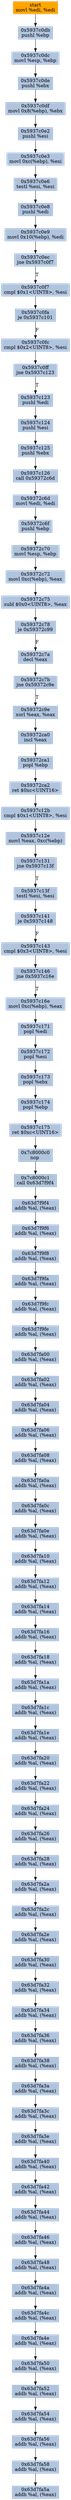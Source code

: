 digraph G {
node[shape=rectangle,style=filled,fillcolor=lightsteelblue,color=lightsteelblue]
bgcolor="transparent"
a0x5937c0d9movl_edi_edi[label="start\nmovl %edi, %edi",color="lightgrey",fillcolor="orange"];
a0x5937c0dbpushl_ebp[label="0x5937c0db\npushl %ebp"];
a0x5937c0dcmovl_esp_ebp[label="0x5937c0dc\nmovl %esp, %ebp"];
a0x5937c0depushl_ebx[label="0x5937c0de\npushl %ebx"];
a0x5937c0dfmovl_0x8ebp__ebx[label="0x5937c0df\nmovl 0x8(%ebp), %ebx"];
a0x5937c0e2pushl_esi[label="0x5937c0e2\npushl %esi"];
a0x5937c0e3movl_0xcebp__esi[label="0x5937c0e3\nmovl 0xc(%ebp), %esi"];
a0x5937c0e6testl_esi_esi[label="0x5937c0e6\ntestl %esi, %esi"];
a0x5937c0e8pushl_edi[label="0x5937c0e8\npushl %edi"];
a0x5937c0e9movl_0x10ebp__edi[label="0x5937c0e9\nmovl 0x10(%ebp), %edi"];
a0x5937c0ecjne_0x5937c0f7[label="0x5937c0ec\njne 0x5937c0f7"];
a0x5937c0f7cmpl_0x1UINT8_esi[label="0x5937c0f7\ncmpl $0x1<UINT8>, %esi"];
a0x5937c0faje_0x5937c101[label="0x5937c0fa\nje 0x5937c101"];
a0x5937c0fccmpl_0x2UINT8_esi[label="0x5937c0fc\ncmpl $0x2<UINT8>, %esi"];
a0x5937c0ffjne_0x5937c123[label="0x5937c0ff\njne 0x5937c123"];
a0x5937c123pushl_edi[label="0x5937c123\npushl %edi"];
a0x5937c124pushl_esi[label="0x5937c124\npushl %esi"];
a0x5937c125pushl_ebx[label="0x5937c125\npushl %ebx"];
a0x5937c126call_0x59372c6d[label="0x5937c126\ncall 0x59372c6d"];
a0x59372c6dmovl_edi_edi[label="0x59372c6d\nmovl %edi, %edi"];
a0x59372c6fpushl_ebp[label="0x59372c6f\npushl %ebp"];
a0x59372c70movl_esp_ebp[label="0x59372c70\nmovl %esp, %ebp"];
a0x59372c72movl_0xcebp__eax[label="0x59372c72\nmovl 0xc(%ebp), %eax"];
a0x59372c75subl_0x0UINT8_eax[label="0x59372c75\nsubl $0x0<UINT8>, %eax"];
a0x59372c78je_0x59372c99[label="0x59372c78\nje 0x59372c99"];
a0x59372c7adecl_eax[label="0x59372c7a\ndecl %eax"];
a0x59372c7bjne_0x59372c9e[label="0x59372c7b\njne 0x59372c9e"];
a0x59372c9exorl_eax_eax[label="0x59372c9e\nxorl %eax, %eax"];
a0x59372ca0incl_eax[label="0x59372ca0\nincl %eax"];
a0x59372ca1popl_ebp[label="0x59372ca1\npopl %ebp"];
a0x59372ca2ret_0xcUINT16[label="0x59372ca2\nret $0xc<UINT16>"];
a0x5937c12bcmpl_0x1UINT8_esi[label="0x5937c12b\ncmpl $0x1<UINT8>, %esi"];
a0x5937c12emovl_eax_0xcebp_[label="0x5937c12e\nmovl %eax, 0xc(%ebp)"];
a0x5937c131jne_0x5937c13f[label="0x5937c131\njne 0x5937c13f"];
a0x5937c13ftestl_esi_esi[label="0x5937c13f\ntestl %esi, %esi"];
a0x5937c141je_0x5937c148[label="0x5937c141\nje 0x5937c148"];
a0x5937c143cmpl_0x3UINT8_esi[label="0x5937c143\ncmpl $0x3<UINT8>, %esi"];
a0x5937c146jne_0x5937c16e[label="0x5937c146\njne 0x5937c16e"];
a0x5937c16emovl_0xcebp__eax[label="0x5937c16e\nmovl 0xc(%ebp), %eax"];
a0x5937c171popl_edi[label="0x5937c171\npopl %edi"];
a0x5937c172popl_esi[label="0x5937c172\npopl %esi"];
a0x5937c173popl_ebx[label="0x5937c173\npopl %ebx"];
a0x5937c174popl_ebp[label="0x5937c174\npopl %ebp"];
a0x5937c175ret_0xcUINT16[label="0x5937c175\nret $0xc<UINT16>"];
a0x7c8000c0nop_[label="0x7c8000c0\nnop "];
a0x7c8000c1call_0x63d7f9f4[label="0x7c8000c1\ncall 0x63d7f9f4"];
a0x63d7f9f4addb_al_eax_[label="0x63d7f9f4\naddb %al, (%eax)"];
a0x63d7f9f6addb_al_eax_[label="0x63d7f9f6\naddb %al, (%eax)"];
a0x63d7f9f8addb_al_eax_[label="0x63d7f9f8\naddb %al, (%eax)"];
a0x63d7f9faaddb_al_eax_[label="0x63d7f9fa\naddb %al, (%eax)"];
a0x63d7f9fcaddb_al_eax_[label="0x63d7f9fc\naddb %al, (%eax)"];
a0x63d7f9feaddb_al_eax_[label="0x63d7f9fe\naddb %al, (%eax)"];
a0x63d7fa00addb_al_eax_[label="0x63d7fa00\naddb %al, (%eax)"];
a0x63d7fa02addb_al_eax_[label="0x63d7fa02\naddb %al, (%eax)"];
a0x63d7fa04addb_al_eax_[label="0x63d7fa04\naddb %al, (%eax)"];
a0x63d7fa06addb_al_eax_[label="0x63d7fa06\naddb %al, (%eax)"];
a0x63d7fa08addb_al_eax_[label="0x63d7fa08\naddb %al, (%eax)"];
a0x63d7fa0aaddb_al_eax_[label="0x63d7fa0a\naddb %al, (%eax)"];
a0x63d7fa0caddb_al_eax_[label="0x63d7fa0c\naddb %al, (%eax)"];
a0x63d7fa0eaddb_al_eax_[label="0x63d7fa0e\naddb %al, (%eax)"];
a0x63d7fa10addb_al_eax_[label="0x63d7fa10\naddb %al, (%eax)"];
a0x63d7fa12addb_al_eax_[label="0x63d7fa12\naddb %al, (%eax)"];
a0x63d7fa14addb_al_eax_[label="0x63d7fa14\naddb %al, (%eax)"];
a0x63d7fa16addb_al_eax_[label="0x63d7fa16\naddb %al, (%eax)"];
a0x63d7fa18addb_al_eax_[label="0x63d7fa18\naddb %al, (%eax)"];
a0x63d7fa1aaddb_al_eax_[label="0x63d7fa1a\naddb %al, (%eax)"];
a0x63d7fa1caddb_al_eax_[label="0x63d7fa1c\naddb %al, (%eax)"];
a0x63d7fa1eaddb_al_eax_[label="0x63d7fa1e\naddb %al, (%eax)"];
a0x63d7fa20addb_al_eax_[label="0x63d7fa20\naddb %al, (%eax)"];
a0x63d7fa22addb_al_eax_[label="0x63d7fa22\naddb %al, (%eax)"];
a0x63d7fa24addb_al_eax_[label="0x63d7fa24\naddb %al, (%eax)"];
a0x63d7fa26addb_al_eax_[label="0x63d7fa26\naddb %al, (%eax)"];
a0x63d7fa28addb_al_eax_[label="0x63d7fa28\naddb %al, (%eax)"];
a0x63d7fa2aaddb_al_eax_[label="0x63d7fa2a\naddb %al, (%eax)"];
a0x63d7fa2caddb_al_eax_[label="0x63d7fa2c\naddb %al, (%eax)"];
a0x63d7fa2eaddb_al_eax_[label="0x63d7fa2e\naddb %al, (%eax)"];
a0x63d7fa30addb_al_eax_[label="0x63d7fa30\naddb %al, (%eax)"];
a0x63d7fa32addb_al_eax_[label="0x63d7fa32\naddb %al, (%eax)"];
a0x63d7fa34addb_al_eax_[label="0x63d7fa34\naddb %al, (%eax)"];
a0x63d7fa36addb_al_eax_[label="0x63d7fa36\naddb %al, (%eax)"];
a0x63d7fa38addb_al_eax_[label="0x63d7fa38\naddb %al, (%eax)"];
a0x63d7fa3aaddb_al_eax_[label="0x63d7fa3a\naddb %al, (%eax)"];
a0x63d7fa3caddb_al_eax_[label="0x63d7fa3c\naddb %al, (%eax)"];
a0x63d7fa3eaddb_al_eax_[label="0x63d7fa3e\naddb %al, (%eax)"];
a0x63d7fa40addb_al_eax_[label="0x63d7fa40\naddb %al, (%eax)"];
a0x63d7fa42addb_al_eax_[label="0x63d7fa42\naddb %al, (%eax)"];
a0x63d7fa44addb_al_eax_[label="0x63d7fa44\naddb %al, (%eax)"];
a0x63d7fa46addb_al_eax_[label="0x63d7fa46\naddb %al, (%eax)"];
a0x63d7fa48addb_al_eax_[label="0x63d7fa48\naddb %al, (%eax)"];
a0x63d7fa4aaddb_al_eax_[label="0x63d7fa4a\naddb %al, (%eax)"];
a0x63d7fa4caddb_al_eax_[label="0x63d7fa4c\naddb %al, (%eax)"];
a0x63d7fa4eaddb_al_eax_[label="0x63d7fa4e\naddb %al, (%eax)"];
a0x63d7fa50addb_al_eax_[label="0x63d7fa50\naddb %al, (%eax)"];
a0x63d7fa52addb_al_eax_[label="0x63d7fa52\naddb %al, (%eax)"];
a0x63d7fa54addb_al_eax_[label="0x63d7fa54\naddb %al, (%eax)"];
a0x63d7fa56addb_al_eax_[label="0x63d7fa56\naddb %al, (%eax)"];
a0x63d7fa58addb_al_eax_[label="0x63d7fa58\naddb %al, (%eax)"];
a0x63d7fa5aaddb_al_eax_[label="0x63d7fa5a\naddb %al, (%eax)"];
a0x5937c0d9movl_edi_edi -> a0x5937c0dbpushl_ebp [color="#000000"];
a0x5937c0dbpushl_ebp -> a0x5937c0dcmovl_esp_ebp [color="#000000"];
a0x5937c0dcmovl_esp_ebp -> a0x5937c0depushl_ebx [color="#000000"];
a0x5937c0depushl_ebx -> a0x5937c0dfmovl_0x8ebp__ebx [color="#000000"];
a0x5937c0dfmovl_0x8ebp__ebx -> a0x5937c0e2pushl_esi [color="#000000"];
a0x5937c0e2pushl_esi -> a0x5937c0e3movl_0xcebp__esi [color="#000000"];
a0x5937c0e3movl_0xcebp__esi -> a0x5937c0e6testl_esi_esi [color="#000000"];
a0x5937c0e6testl_esi_esi -> a0x5937c0e8pushl_edi [color="#000000"];
a0x5937c0e8pushl_edi -> a0x5937c0e9movl_0x10ebp__edi [color="#000000"];
a0x5937c0e9movl_0x10ebp__edi -> a0x5937c0ecjne_0x5937c0f7 [color="#000000"];
a0x5937c0ecjne_0x5937c0f7 -> a0x5937c0f7cmpl_0x1UINT8_esi [color="#000000",label="T"];
a0x5937c0f7cmpl_0x1UINT8_esi -> a0x5937c0faje_0x5937c101 [color="#000000"];
a0x5937c0faje_0x5937c101 -> a0x5937c0fccmpl_0x2UINT8_esi [color="#000000",label="F"];
a0x5937c0fccmpl_0x2UINT8_esi -> a0x5937c0ffjne_0x5937c123 [color="#000000"];
a0x5937c0ffjne_0x5937c123 -> a0x5937c123pushl_edi [color="#000000",label="T"];
a0x5937c123pushl_edi -> a0x5937c124pushl_esi [color="#000000"];
a0x5937c124pushl_esi -> a0x5937c125pushl_ebx [color="#000000"];
a0x5937c125pushl_ebx -> a0x5937c126call_0x59372c6d [color="#000000"];
a0x5937c126call_0x59372c6d -> a0x59372c6dmovl_edi_edi [color="#000000"];
a0x59372c6dmovl_edi_edi -> a0x59372c6fpushl_ebp [color="#000000"];
a0x59372c6fpushl_ebp -> a0x59372c70movl_esp_ebp [color="#000000"];
a0x59372c70movl_esp_ebp -> a0x59372c72movl_0xcebp__eax [color="#000000"];
a0x59372c72movl_0xcebp__eax -> a0x59372c75subl_0x0UINT8_eax [color="#000000"];
a0x59372c75subl_0x0UINT8_eax -> a0x59372c78je_0x59372c99 [color="#000000"];
a0x59372c78je_0x59372c99 -> a0x59372c7adecl_eax [color="#000000",label="F"];
a0x59372c7adecl_eax -> a0x59372c7bjne_0x59372c9e [color="#000000"];
a0x59372c7bjne_0x59372c9e -> a0x59372c9exorl_eax_eax [color="#000000",label="T"];
a0x59372c9exorl_eax_eax -> a0x59372ca0incl_eax [color="#000000"];
a0x59372ca0incl_eax -> a0x59372ca1popl_ebp [color="#000000"];
a0x59372ca1popl_ebp -> a0x59372ca2ret_0xcUINT16 [color="#000000"];
a0x59372ca2ret_0xcUINT16 -> a0x5937c12bcmpl_0x1UINT8_esi [color="#000000"];
a0x5937c12bcmpl_0x1UINT8_esi -> a0x5937c12emovl_eax_0xcebp_ [color="#000000"];
a0x5937c12emovl_eax_0xcebp_ -> a0x5937c131jne_0x5937c13f [color="#000000"];
a0x5937c131jne_0x5937c13f -> a0x5937c13ftestl_esi_esi [color="#000000",label="T"];
a0x5937c13ftestl_esi_esi -> a0x5937c141je_0x5937c148 [color="#000000"];
a0x5937c141je_0x5937c148 -> a0x5937c143cmpl_0x3UINT8_esi [color="#000000",label="F"];
a0x5937c143cmpl_0x3UINT8_esi -> a0x5937c146jne_0x5937c16e [color="#000000"];
a0x5937c146jne_0x5937c16e -> a0x5937c16emovl_0xcebp__eax [color="#000000",label="T"];
a0x5937c16emovl_0xcebp__eax -> a0x5937c171popl_edi [color="#000000"];
a0x5937c171popl_edi -> a0x5937c172popl_esi [color="#000000"];
a0x5937c172popl_esi -> a0x5937c173popl_ebx [color="#000000"];
a0x5937c173popl_ebx -> a0x5937c174popl_ebp [color="#000000"];
a0x5937c174popl_ebp -> a0x5937c175ret_0xcUINT16 [color="#000000"];
a0x5937c175ret_0xcUINT16 -> a0x7c8000c0nop_ [color="#000000"];
a0x7c8000c0nop_ -> a0x7c8000c1call_0x63d7f9f4 [color="#000000"];
a0x7c8000c1call_0x63d7f9f4 -> a0x63d7f9f4addb_al_eax_ [color="#000000"];
a0x63d7f9f4addb_al_eax_ -> a0x63d7f9f6addb_al_eax_ [color="#000000"];
a0x63d7f9f6addb_al_eax_ -> a0x63d7f9f8addb_al_eax_ [color="#000000"];
a0x63d7f9f8addb_al_eax_ -> a0x63d7f9faaddb_al_eax_ [color="#000000"];
a0x63d7f9faaddb_al_eax_ -> a0x63d7f9fcaddb_al_eax_ [color="#000000"];
a0x63d7f9fcaddb_al_eax_ -> a0x63d7f9feaddb_al_eax_ [color="#000000"];
a0x63d7f9feaddb_al_eax_ -> a0x63d7fa00addb_al_eax_ [color="#000000"];
a0x63d7fa00addb_al_eax_ -> a0x63d7fa02addb_al_eax_ [color="#000000"];
a0x63d7fa02addb_al_eax_ -> a0x63d7fa04addb_al_eax_ [color="#000000"];
a0x63d7fa04addb_al_eax_ -> a0x63d7fa06addb_al_eax_ [color="#000000"];
a0x63d7fa06addb_al_eax_ -> a0x63d7fa08addb_al_eax_ [color="#000000"];
a0x63d7fa08addb_al_eax_ -> a0x63d7fa0aaddb_al_eax_ [color="#000000"];
a0x63d7fa0aaddb_al_eax_ -> a0x63d7fa0caddb_al_eax_ [color="#000000"];
a0x63d7fa0caddb_al_eax_ -> a0x63d7fa0eaddb_al_eax_ [color="#000000"];
a0x63d7fa0eaddb_al_eax_ -> a0x63d7fa10addb_al_eax_ [color="#000000"];
a0x63d7fa10addb_al_eax_ -> a0x63d7fa12addb_al_eax_ [color="#000000"];
a0x63d7fa12addb_al_eax_ -> a0x63d7fa14addb_al_eax_ [color="#000000"];
a0x63d7fa14addb_al_eax_ -> a0x63d7fa16addb_al_eax_ [color="#000000"];
a0x63d7fa16addb_al_eax_ -> a0x63d7fa18addb_al_eax_ [color="#000000"];
a0x63d7fa18addb_al_eax_ -> a0x63d7fa1aaddb_al_eax_ [color="#000000"];
a0x63d7fa1aaddb_al_eax_ -> a0x63d7fa1caddb_al_eax_ [color="#000000"];
a0x63d7fa1caddb_al_eax_ -> a0x63d7fa1eaddb_al_eax_ [color="#000000"];
a0x63d7fa1eaddb_al_eax_ -> a0x63d7fa20addb_al_eax_ [color="#000000"];
a0x63d7fa20addb_al_eax_ -> a0x63d7fa22addb_al_eax_ [color="#000000"];
a0x63d7fa22addb_al_eax_ -> a0x63d7fa24addb_al_eax_ [color="#000000"];
a0x63d7fa24addb_al_eax_ -> a0x63d7fa26addb_al_eax_ [color="#000000"];
a0x63d7fa26addb_al_eax_ -> a0x63d7fa28addb_al_eax_ [color="#000000"];
a0x63d7fa28addb_al_eax_ -> a0x63d7fa2aaddb_al_eax_ [color="#000000"];
a0x63d7fa2aaddb_al_eax_ -> a0x63d7fa2caddb_al_eax_ [color="#000000"];
a0x63d7fa2caddb_al_eax_ -> a0x63d7fa2eaddb_al_eax_ [color="#000000"];
a0x63d7fa2eaddb_al_eax_ -> a0x63d7fa30addb_al_eax_ [color="#000000"];
a0x63d7fa30addb_al_eax_ -> a0x63d7fa32addb_al_eax_ [color="#000000"];
a0x63d7fa32addb_al_eax_ -> a0x63d7fa34addb_al_eax_ [color="#000000"];
a0x63d7fa34addb_al_eax_ -> a0x63d7fa36addb_al_eax_ [color="#000000"];
a0x63d7fa36addb_al_eax_ -> a0x63d7fa38addb_al_eax_ [color="#000000"];
a0x63d7fa38addb_al_eax_ -> a0x63d7fa3aaddb_al_eax_ [color="#000000"];
a0x63d7fa3aaddb_al_eax_ -> a0x63d7fa3caddb_al_eax_ [color="#000000"];
a0x63d7fa3caddb_al_eax_ -> a0x63d7fa3eaddb_al_eax_ [color="#000000"];
a0x63d7fa3eaddb_al_eax_ -> a0x63d7fa40addb_al_eax_ [color="#000000"];
a0x63d7fa40addb_al_eax_ -> a0x63d7fa42addb_al_eax_ [color="#000000"];
a0x63d7fa42addb_al_eax_ -> a0x63d7fa44addb_al_eax_ [color="#000000"];
a0x63d7fa44addb_al_eax_ -> a0x63d7fa46addb_al_eax_ [color="#000000"];
a0x63d7fa46addb_al_eax_ -> a0x63d7fa48addb_al_eax_ [color="#000000"];
a0x63d7fa48addb_al_eax_ -> a0x63d7fa4aaddb_al_eax_ [color="#000000"];
a0x63d7fa4aaddb_al_eax_ -> a0x63d7fa4caddb_al_eax_ [color="#000000"];
a0x63d7fa4caddb_al_eax_ -> a0x63d7fa4eaddb_al_eax_ [color="#000000"];
a0x63d7fa4eaddb_al_eax_ -> a0x63d7fa50addb_al_eax_ [color="#000000"];
a0x63d7fa50addb_al_eax_ -> a0x63d7fa52addb_al_eax_ [color="#000000"];
a0x63d7fa52addb_al_eax_ -> a0x63d7fa54addb_al_eax_ [color="#000000"];
a0x63d7fa54addb_al_eax_ -> a0x63d7fa56addb_al_eax_ [color="#000000"];
a0x63d7fa56addb_al_eax_ -> a0x63d7fa58addb_al_eax_ [color="#000000"];
a0x63d7fa58addb_al_eax_ -> a0x63d7fa5aaddb_al_eax_ [color="#000000"];
}
